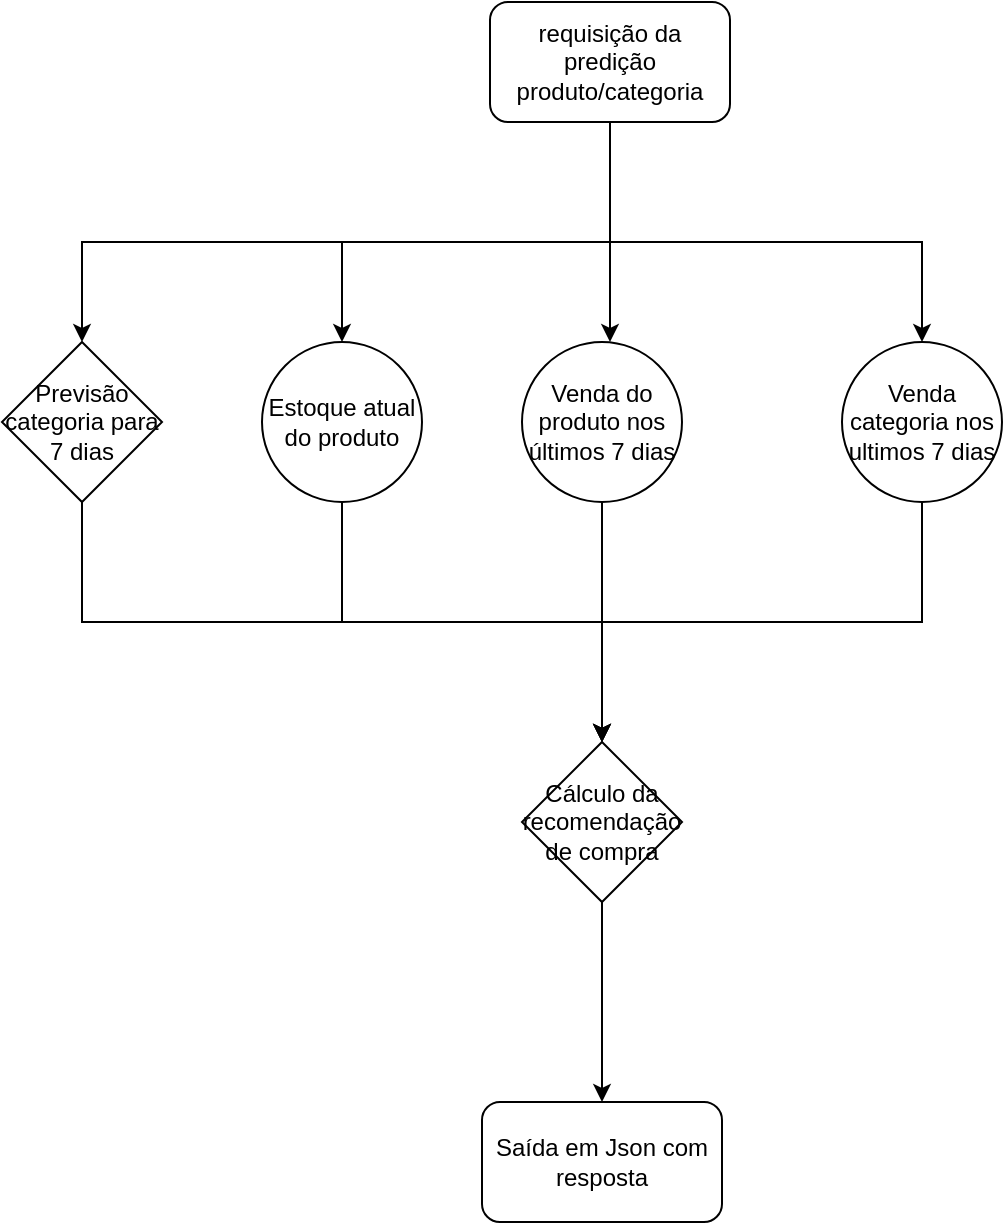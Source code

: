 <mxfile version="16.0.2" type="github">
  <diagram id="C5RBs43oDa-KdzZeNtuy" name="Page-1">
    <mxGraphModel dx="1350" dy="764" grid="1" gridSize="10" guides="1" tooltips="1" connect="1" arrows="1" fold="1" page="1" pageScale="1" pageWidth="827" pageHeight="1169" math="0" shadow="0">
      <root>
        <mxCell id="WIyWlLk6GJQsqaUBKTNV-0" />
        <mxCell id="WIyWlLk6GJQsqaUBKTNV-1" parent="WIyWlLk6GJQsqaUBKTNV-0" />
        <mxCell id="1DUWsz7bOgzJlAn5lJXW-1" style="edgeStyle=orthogonalEdgeStyle;rounded=0;orthogonalLoop=1;jettySize=auto;html=1;" edge="1" parent="WIyWlLk6GJQsqaUBKTNV-1" source="1DUWsz7bOgzJlAn5lJXW-0">
          <mxGeometry relative="1" as="geometry">
            <mxPoint x="354" y="260" as="targetPoint" />
          </mxGeometry>
        </mxCell>
        <mxCell id="1DUWsz7bOgzJlAn5lJXW-7" style="edgeStyle=orthogonalEdgeStyle;rounded=0;orthogonalLoop=1;jettySize=auto;html=1;exitX=0.5;exitY=1;exitDx=0;exitDy=0;entryX=0.5;entryY=0;entryDx=0;entryDy=0;" edge="1" parent="WIyWlLk6GJQsqaUBKTNV-1" source="1DUWsz7bOgzJlAn5lJXW-0" target="1DUWsz7bOgzJlAn5lJXW-3">
          <mxGeometry relative="1" as="geometry">
            <Array as="points">
              <mxPoint x="354" y="210" />
              <mxPoint x="90" y="210" />
            </Array>
          </mxGeometry>
        </mxCell>
        <mxCell id="1DUWsz7bOgzJlAn5lJXW-8" style="edgeStyle=orthogonalEdgeStyle;rounded=0;orthogonalLoop=1;jettySize=auto;html=1;" edge="1" parent="WIyWlLk6GJQsqaUBKTNV-1" source="1DUWsz7bOgzJlAn5lJXW-0" target="1DUWsz7bOgzJlAn5lJXW-12">
          <mxGeometry relative="1" as="geometry">
            <mxPoint x="520" y="250" as="targetPoint" />
            <Array as="points">
              <mxPoint x="354" y="210" />
              <mxPoint x="510" y="210" />
            </Array>
          </mxGeometry>
        </mxCell>
        <mxCell id="1DUWsz7bOgzJlAn5lJXW-9" style="edgeStyle=orthogonalEdgeStyle;rounded=0;orthogonalLoop=1;jettySize=auto;html=1;entryX=0.5;entryY=0;entryDx=0;entryDy=0;" edge="1" parent="WIyWlLk6GJQsqaUBKTNV-1" source="1DUWsz7bOgzJlAn5lJXW-0">
          <mxGeometry relative="1" as="geometry">
            <mxPoint x="220" y="260" as="targetPoint" />
            <Array as="points">
              <mxPoint x="354" y="210" />
              <mxPoint x="220" y="210" />
            </Array>
          </mxGeometry>
        </mxCell>
        <mxCell id="1DUWsz7bOgzJlAn5lJXW-0" value="requisição da predição produto/categoria" style="rounded=1;whiteSpace=wrap;html=1;" vertex="1" parent="WIyWlLk6GJQsqaUBKTNV-1">
          <mxGeometry x="294" y="90" width="120" height="60" as="geometry" />
        </mxCell>
        <mxCell id="1DUWsz7bOgzJlAn5lJXW-18" style="edgeStyle=orthogonalEdgeStyle;rounded=0;orthogonalLoop=1;jettySize=auto;html=1;entryX=0.5;entryY=0;entryDx=0;entryDy=0;" edge="1" parent="WIyWlLk6GJQsqaUBKTNV-1" source="1DUWsz7bOgzJlAn5lJXW-2" target="1DUWsz7bOgzJlAn5lJXW-13">
          <mxGeometry relative="1" as="geometry" />
        </mxCell>
        <mxCell id="1DUWsz7bOgzJlAn5lJXW-2" value="Venda do produto nos últimos 7 dias" style="ellipse;whiteSpace=wrap;html=1;aspect=fixed;" vertex="1" parent="WIyWlLk6GJQsqaUBKTNV-1">
          <mxGeometry x="310" y="260" width="80" height="80" as="geometry" />
        </mxCell>
        <mxCell id="1DUWsz7bOgzJlAn5lJXW-14" style="edgeStyle=orthogonalEdgeStyle;rounded=0;orthogonalLoop=1;jettySize=auto;html=1;exitX=0.5;exitY=1;exitDx=0;exitDy=0;entryX=0.5;entryY=0;entryDx=0;entryDy=0;" edge="1" parent="WIyWlLk6GJQsqaUBKTNV-1" source="1DUWsz7bOgzJlAn5lJXW-3" target="1DUWsz7bOgzJlAn5lJXW-13">
          <mxGeometry relative="1" as="geometry">
            <mxPoint x="350" y="440" as="targetPoint" />
          </mxGeometry>
        </mxCell>
        <mxCell id="1DUWsz7bOgzJlAn5lJXW-3" value="Previsão categoria para 7 dias" style="rhombus;whiteSpace=wrap;html=1;" vertex="1" parent="WIyWlLk6GJQsqaUBKTNV-1">
          <mxGeometry x="50" y="260" width="80" height="80" as="geometry" />
        </mxCell>
        <mxCell id="1DUWsz7bOgzJlAn5lJXW-17" style="edgeStyle=orthogonalEdgeStyle;rounded=0;orthogonalLoop=1;jettySize=auto;html=1;exitX=0.5;exitY=1;exitDx=0;exitDy=0;entryX=0.5;entryY=0;entryDx=0;entryDy=0;" edge="1" parent="WIyWlLk6GJQsqaUBKTNV-1" source="1DUWsz7bOgzJlAn5lJXW-11" target="1DUWsz7bOgzJlAn5lJXW-13">
          <mxGeometry relative="1" as="geometry" />
        </mxCell>
        <mxCell id="1DUWsz7bOgzJlAn5lJXW-11" value="Estoque atual do produto" style="ellipse;whiteSpace=wrap;html=1;aspect=fixed;" vertex="1" parent="WIyWlLk6GJQsqaUBKTNV-1">
          <mxGeometry x="180" y="260" width="80" height="80" as="geometry" />
        </mxCell>
        <mxCell id="1DUWsz7bOgzJlAn5lJXW-21" style="edgeStyle=orthogonalEdgeStyle;rounded=0;orthogonalLoop=1;jettySize=auto;html=1;exitX=0.5;exitY=1;exitDx=0;exitDy=0;entryX=0.5;entryY=0;entryDx=0;entryDy=0;" edge="1" parent="WIyWlLk6GJQsqaUBKTNV-1" source="1DUWsz7bOgzJlAn5lJXW-12" target="1DUWsz7bOgzJlAn5lJXW-13">
          <mxGeometry relative="1" as="geometry" />
        </mxCell>
        <mxCell id="1DUWsz7bOgzJlAn5lJXW-12" value="&lt;div&gt;Venda categoria nos ultimos 7 dias&lt;/div&gt;" style="ellipse;whiteSpace=wrap;html=1;aspect=fixed;" vertex="1" parent="WIyWlLk6GJQsqaUBKTNV-1">
          <mxGeometry x="470" y="260" width="80" height="80" as="geometry" />
        </mxCell>
        <mxCell id="1DUWsz7bOgzJlAn5lJXW-26" style="edgeStyle=orthogonalEdgeStyle;rounded=0;orthogonalLoop=1;jettySize=auto;html=1;exitX=0.5;exitY=1;exitDx=0;exitDy=0;" edge="1" parent="WIyWlLk6GJQsqaUBKTNV-1" source="1DUWsz7bOgzJlAn5lJXW-13" target="1DUWsz7bOgzJlAn5lJXW-22">
          <mxGeometry relative="1" as="geometry" />
        </mxCell>
        <mxCell id="1DUWsz7bOgzJlAn5lJXW-13" value="&lt;div&gt;Cálculo da recomendação de compra&lt;br&gt;&lt;/div&gt;" style="rhombus;whiteSpace=wrap;html=1;" vertex="1" parent="WIyWlLk6GJQsqaUBKTNV-1">
          <mxGeometry x="310" y="460" width="80" height="80" as="geometry" />
        </mxCell>
        <mxCell id="1DUWsz7bOgzJlAn5lJXW-22" value="Saída em Json com resposta" style="rounded=1;whiteSpace=wrap;html=1;" vertex="1" parent="WIyWlLk6GJQsqaUBKTNV-1">
          <mxGeometry x="290" y="640" width="120" height="60" as="geometry" />
        </mxCell>
      </root>
    </mxGraphModel>
  </diagram>
</mxfile>

